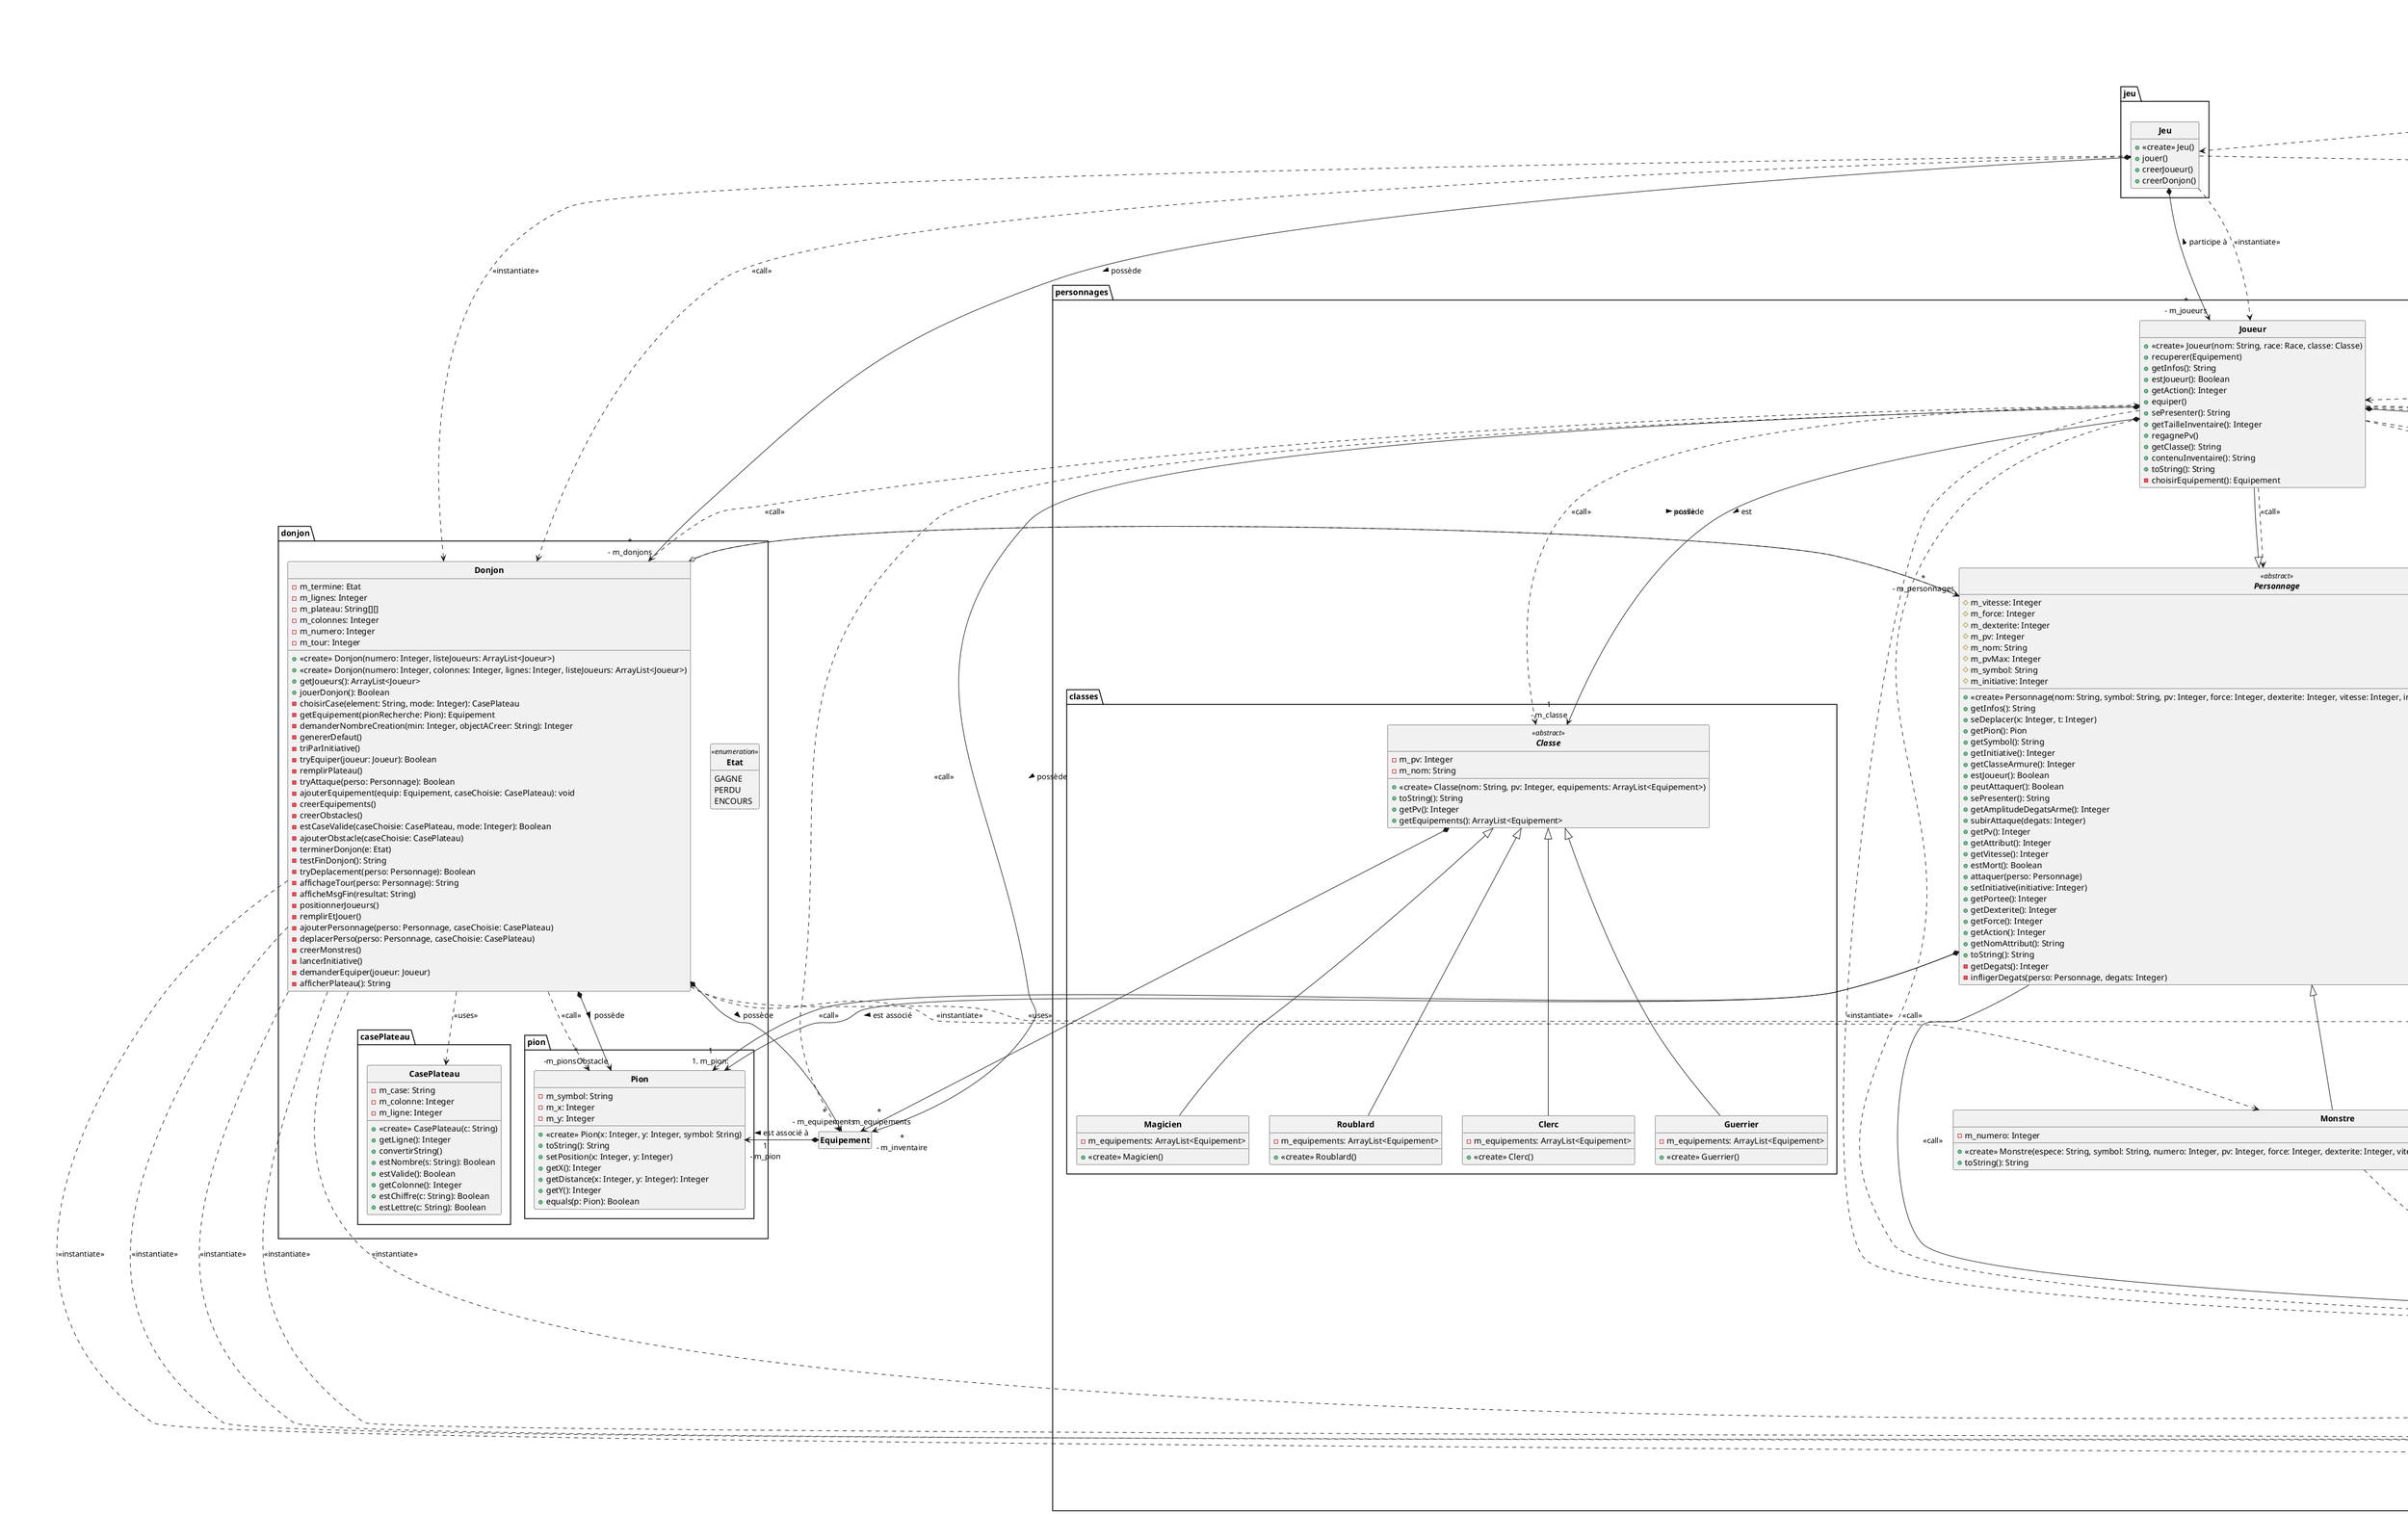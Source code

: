 @startuml
skinparam AttributeIconSize 0
skinparam classFontStyle Bold
skinparam style strictuml
hide empty members

package donjon{
    package casePlateau{
        class CasePlateau {
          - m_case: String
          - m_colonne: Integer
          - m_ligne: Integer
          + <<create>> CasePlateau(c: String)
          + getLigne(): Integer
          + convertirString()
          + estNombre(s: String): Boolean
          + estValide(): Boolean
          + getColonne(): Integer
          + estChiffre(c: String): Boolean
          + estLettre(c: String): Boolean
        }
    }
    package pion{
        class Pion {
          - m_symbol: String
          - m_x: Integer
          - m_y: Integer
          + <<create >> Pion(x: Integer, y: Integer, symbol: String)
          + toString(): String
          + setPosition(x: Integer, y: Integer)
          + getX(): Integer
          + getDistance(x: Integer, y: Integer): Integer
          + getY(): Integer
          + equals(p: Pion): Boolean
        }
    }
    enum Etat << enumeration >> {
      GAGNE
      PERDU
      ENCOURS
    }
    class Donjon {
      - m_termine: Etat
      - m_lignes: Integer
      - m_plateau: String[][]
      - m_colonnes: Integer
      - m_numero: Integer
      - m_tour: Integer
      + <<create>> Donjon(numero: Integer, listeJoueurs: ArrayList<Joueur>)
      + <<create>> Donjon(numero: Integer, colonnes: Integer, lignes: Integer, listeJoueurs: ArrayList<Joueur>)
      + getJoueurs(): ArrayList<Joueur>
      + jouerDonjon(): Boolean
      - choisirCase(element: String, mode: Integer): CasePlateau
      - getEquipement(pionRecherche: Pion): Equipement
      - demanderNombreCreation(min: Integer, objectACreer: String): Integer
      - genererDefaut()
      - triParInitiative()
      - tryEquiper(joueur: Joueur): Boolean
      - remplirPlateau()
      - tryAttaque(perso: Personnage): Boolean
      - ajouterEquipement(equip: Equipement, caseChoisie: CasePlateau): void
      - creerEquipements()
      - creerObstacles()
      - estCaseValide(caseChoisie: CasePlateau, mode: Integer): Boolean
      - ajouterObstacle(caseChoisie: CasePlateau)
      - terminerDonjon(e: Etat)
      - testFinDonjon(): String
      - tryDeplacement(perso: Personnage): Boolean
      - affichageTour(perso: Personnage): String
      - afficheMsgFin(resultat: String)
      - positionnerJoueurs()
      - remplirEtJouer()
      - ajouterPersonnage(perso: Personnage, caseChoisie: CasePlateau)
      - deplacerPerso(perso: Personnage, caseChoisie: CasePlateau)
      - creerMonstres()
      - lancerInitiative()
      - demanderEquiper(joueur: Joueur)
      - afficherPlateau(): String
    }
}

package jeu{
    class Jeu {
      + <<create>> Jeu()
      + jouer()
      + creerJoueur()
      + creerDonjon()
    }
}

package personnages{
    package classes{
       abstract class Classe <<abstract>> {
          - m_pv: Integer
          - m_nom: String
	      + <<create>> Classe(nom: String, pv: Integer, equipements: ArrayList<Equipement>)
          + toString(): String
          + getPv(): Integer
          + getEquipements(): ArrayList<Equipement>
       }
        class Clerc extends Classe {
          - m_equipements: ArrayList<Equipement>
	      + <<create>> Clerc()
        }
        class Guerrier extends Classe {
          - m_equipements: ArrayList<Equipement>
	      + <<create>> Guerrier()
        }
        class Magicien extends Classe {
          - m_equipements: ArrayList<Equipement>
	      + <<create>> Magicien()
        }
        class Roublard extends Classe {
          - m_equipements: ArrayList<Equipement>
	      + <<create>> Roublard()
        }
    }
    package equipements{
        package armes{
	    class Arme extends Equipement {
              - m_portee: Integer
              - m_amplitudeDegats: Integer
	          + <<create>> Arme(nom: String, amplitudeDegats: Integer, portee: Integer, estLourde: Boolean)
              + attaque(): Integer
              + estArmeDistance(): Boolean
              + estArmure(): Boolean
              + getPortee(): Integer
              + getAmplitudeDegats(): Integer
              + toString(): String
            }
            class Arbalete extends Arme {
              + <<create>> Arbalete()
            }
            class Arc extends Arme {
              + <<create>> Arc()
            }
            class Baton extends Arme {
              + <<create>> Baton()
            }
            class EpeeLongue extends Arme {
              + <<create>> EpeeLongue()
            }
            class Fronde extends Arme {
              + <<create>> Fronde()
            }
            class Masse extends Arme {
              + <<create>> Masse()
            }
            class Rapiere extends Arme {
              + <<create>> Rapiere()
            }
        }
        package armures{
            class Armure extends Equipement {
              - m_classeArmure: Integer
	          + <<create>> Armure(nom: String, classeArmure: Integer, estLourde: Boolean)
              + getClasseArmure(): Integer
              + toString(): String
            }
            class ArmureEcailles extends Armure {
              + <<create>> ArmureEcailles()
            }
            class CotteDeMailles extends Armure {
              + <<create>> CotteDeMailles()
            }
            class DemiPlate extends Armure {
              + <<create>> DemiPlate()
            }
            class Harnois extends Armure {
              + <<create>> Harnois()
            }
        }
        abstract class Equipement <<abstract>> {
          # m_estLourd: Boolean
          - m_nom: String
	      + Equipement(nom: String, estLourd: Boolean)
          + getPion(): Pion
          + estArmure(): Boolean
          + pasDefinie(): Boolean
          + setPion(x: Integer, y: Integer)
          + estLourd(): Boolean
          + toString(): String
        }
    }
    package races{
        class Elf extends Race {
          + <<create>> Elf()
        }
        class Halfelin extends Race {
          + <<create>> Halfelin()
        }
        class Humain extends Race {
          + <<create>> Humain()
        }
        class Nain extends Race {
          + <<create>> Nain()
        }
        abstract class Race <<abstract>> {
          - m_nom: String
          - m_dexterite: Integer
          - m_vitesse: Integer
          - m_initiative: Integer
          - m_force: Integer
          - m_pv: Integer
	      + <<create>> Race(nom: String, pv: Integer, force: Integer, dexterite: Integer, vitesse: Integer, initiative: Integer):
          + toString(): String
          + setAttributs(pv: Integer, force: Integer, dexterite: Integer, vitesse:  Integer, initiative: Integer)
        }
    }
    class Joueur extends Personnage {
      + <<create>> Joueur(nom: String, race: Race, classe: Classe)
      + recuperer(Equipement)
      + getInfos(): String
      + estJoueur(): Boolean
      + getAction(): Integer
      + equiper()
      + sePresenter(): String
      + getTailleInventaire(): Integer
      + regagnePv()
      + getClasse(): String
      + contenuInventaire(): String
      + toString(): String
      - choisirEquipement(): Equipement
    }
    class Monstre extends Personnage {
      - m_numero: Integer
      + <<create>> Monstre(espece: String, symbol: String, numero: Integer, pv: Integer, force: Integer, dexterite: Integer, vitesse: Integer, amplitudeDegats: Integer, portee: Integer, classeArmure: Integer):
      + toString(): String
    }
    abstract class Personnage <<abstract>> {
      # m_vitesse: Integer
      # m_force: Integer
      # m_dexterite: Integer
      # m_pv: Integer
      # m_nom: String
      # m_pvMax: Integer
      # m_symbol: String
      # m_initiative: Integer
      + <<create>> Personnage(nom: String, symbol: String, pv: Integer, force: Integer, dexterite: Integer, vitesse: Integer, initiative: Integer, arme: Arme, armure: Armure):
      + getInfos(): String
      + seDeplacer(x: Integer, t: Integer)
      + getPion(): Pion
      + getSymbol(): String
      + getInitiative(): Integer
      + getClasseArmure(): Integer
      + estJoueur(): Boolean
      + peutAttaquer(): Boolean
      + sePresenter(): String
      + getAmplitudeDegatsArme(): Integer
      + subirAttaque(degats: Integer)
      + getPv(): Integer
      + getAttribut(): Integer
      + getVitesse(): Integer
      + estMort(): Boolean
      + attaquer(perso: Personnage)
      + setInitiative(initiative: Integer)
      + getPortee(): Integer
      + getDexterite(): Integer
      + getForce(): Integer
      + getAction(): Integer
      + getNomAttribut(): String
      + toString(): String
      - getDegats(): Integer
      - infligerDegats(perso: Personnage, degats: Integer)
    }
}

package utils{
    abstract class Demande <<abstract>> {
        + demandeEntier(min: Integer, max: Integer, msgDemande: String): Integer
        + demandeString(msgDemande: String, tailleMax: Integer): String
    }

    abstract class De <<abstract>> {
        + lance(nbFaces: Integer): Integer
    }
}

class Main {
  + Main():
  + main(String[]): void
}


Donjon o--> "*\n- m_personnages" Personnage : possède >
Donjon *--> "*\n- m_equipements" Equipement : possède >
Donjon *--> "*\n-m_pionsObstacle" Pion : possède >

Jeu *---> "*\n- m_joueurs" Joueur: participe à <
Jeu *---> "*\n- m_donjons" Donjon: possède >

Classe *---> "*\n- m_equipements " Equipement

Equipement *--> "1\n- m_pion" Pion: est associé à >

Joueur *--> "*\n- m_inventaire" Equipement: possède >
Joueur *--> "1\n- m_classe" Classe: est >
Joueur *--> "1\n- m_race" Race: est >

Personnage *--> "1\n# m_armure:" Armure: est équipé >
Personnage *--> "1\n# m_arme:" Arme: est équipé >
Personnage *--> "1\n# m_pion:" Pion: est associé >

' Relations d'utilisation
Donjon ..> CasePlateau : <<uses>>
Donjon ..> De : <<uses>>

Jeu ..> Demande : <<uses>>

Joueur ..> De : <<uses>>
Joueur ..> Demande : <<uses>>

Personnage ..> De : <<uses>>
Personnage ..> Demande : <<uses>>

' Relations d'instanciation
' Donjon par défault
Donjon ..> Monstre : <<instantiate>>
Donjon ..> Arbalete : <<instantiate>>
Donjon ..> EpeeLongue : <<instantiate>>
Donjon ..> Masse : <<instantiate>>
Donjon ..> DemiPlate : <<instantiate>>
Donjon ..> CotteDeMailles : <<instantiate>>

Main ..> Joueur : <<instantiate>>

Jeu ..> Donjon : <<instantiate>>
Jeu ..> Joueur : <<instantiate>>

Joueur ..> Arme : <<instantiate>>
Joueur ..> Armure : <<instantiate>>

Monstre ..> Arme : <<instantiate>>
Monstre ..> Armure : <<instantiate>>

' Relations d'appel
Donjon ..> Joueur : <<call>>
Donjon ..> Personnage : <<call>>
Donjon ..> Pion : <<call>>

Main ..> Jeu : <<call>>

Jeu ..> Donjon : <<call>>

Joueur ..> Classe : <<call>>
Joueur ..> Race : <<call>>
Joueur ..> Equipement : <<call>>
Joueur ..> Arme : <<call>>
Joueur ..> Armure : <<call>>
Joueur ..> Personnage : <<call>>

Personnage --> Arme : <<call>>
Personnage --> Armure : <<call>>
Personnage --> Pion : <<call>>

@enduml
